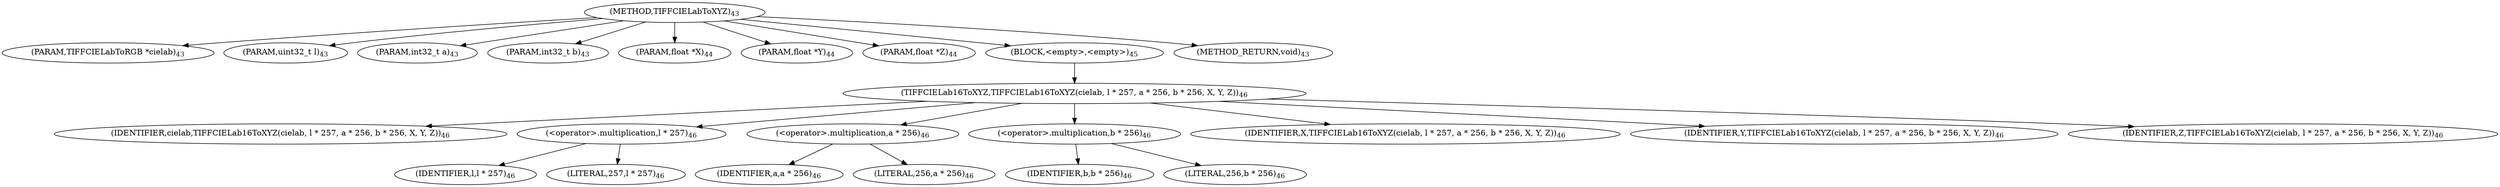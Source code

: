 digraph "TIFFCIELabToXYZ" {  
"6475" [label = <(METHOD,TIFFCIELabToXYZ)<SUB>43</SUB>> ]
"6476" [label = <(PARAM,TIFFCIELabToRGB *cielab)<SUB>43</SUB>> ]
"6477" [label = <(PARAM,uint32_t l)<SUB>43</SUB>> ]
"6478" [label = <(PARAM,int32_t a)<SUB>43</SUB>> ]
"6479" [label = <(PARAM,int32_t b)<SUB>43</SUB>> ]
"6480" [label = <(PARAM,float *X)<SUB>44</SUB>> ]
"6481" [label = <(PARAM,float *Y)<SUB>44</SUB>> ]
"6482" [label = <(PARAM,float *Z)<SUB>44</SUB>> ]
"6483" [label = <(BLOCK,&lt;empty&gt;,&lt;empty&gt;)<SUB>45</SUB>> ]
"6484" [label = <(TIFFCIELab16ToXYZ,TIFFCIELab16ToXYZ(cielab, l * 257, a * 256, b * 256, X, Y, Z))<SUB>46</SUB>> ]
"6485" [label = <(IDENTIFIER,cielab,TIFFCIELab16ToXYZ(cielab, l * 257, a * 256, b * 256, X, Y, Z))<SUB>46</SUB>> ]
"6486" [label = <(&lt;operator&gt;.multiplication,l * 257)<SUB>46</SUB>> ]
"6487" [label = <(IDENTIFIER,l,l * 257)<SUB>46</SUB>> ]
"6488" [label = <(LITERAL,257,l * 257)<SUB>46</SUB>> ]
"6489" [label = <(&lt;operator&gt;.multiplication,a * 256)<SUB>46</SUB>> ]
"6490" [label = <(IDENTIFIER,a,a * 256)<SUB>46</SUB>> ]
"6491" [label = <(LITERAL,256,a * 256)<SUB>46</SUB>> ]
"6492" [label = <(&lt;operator&gt;.multiplication,b * 256)<SUB>46</SUB>> ]
"6493" [label = <(IDENTIFIER,b,b * 256)<SUB>46</SUB>> ]
"6494" [label = <(LITERAL,256,b * 256)<SUB>46</SUB>> ]
"6495" [label = <(IDENTIFIER,X,TIFFCIELab16ToXYZ(cielab, l * 257, a * 256, b * 256, X, Y, Z))<SUB>46</SUB>> ]
"6496" [label = <(IDENTIFIER,Y,TIFFCIELab16ToXYZ(cielab, l * 257, a * 256, b * 256, X, Y, Z))<SUB>46</SUB>> ]
"6497" [label = <(IDENTIFIER,Z,TIFFCIELab16ToXYZ(cielab, l * 257, a * 256, b * 256, X, Y, Z))<SUB>46</SUB>> ]
"6498" [label = <(METHOD_RETURN,void)<SUB>43</SUB>> ]
  "6475" -> "6476" 
  "6475" -> "6477" 
  "6475" -> "6478" 
  "6475" -> "6479" 
  "6475" -> "6480" 
  "6475" -> "6481" 
  "6475" -> "6482" 
  "6475" -> "6483" 
  "6475" -> "6498" 
  "6483" -> "6484" 
  "6484" -> "6485" 
  "6484" -> "6486" 
  "6484" -> "6489" 
  "6484" -> "6492" 
  "6484" -> "6495" 
  "6484" -> "6496" 
  "6484" -> "6497" 
  "6486" -> "6487" 
  "6486" -> "6488" 
  "6489" -> "6490" 
  "6489" -> "6491" 
  "6492" -> "6493" 
  "6492" -> "6494" 
}

